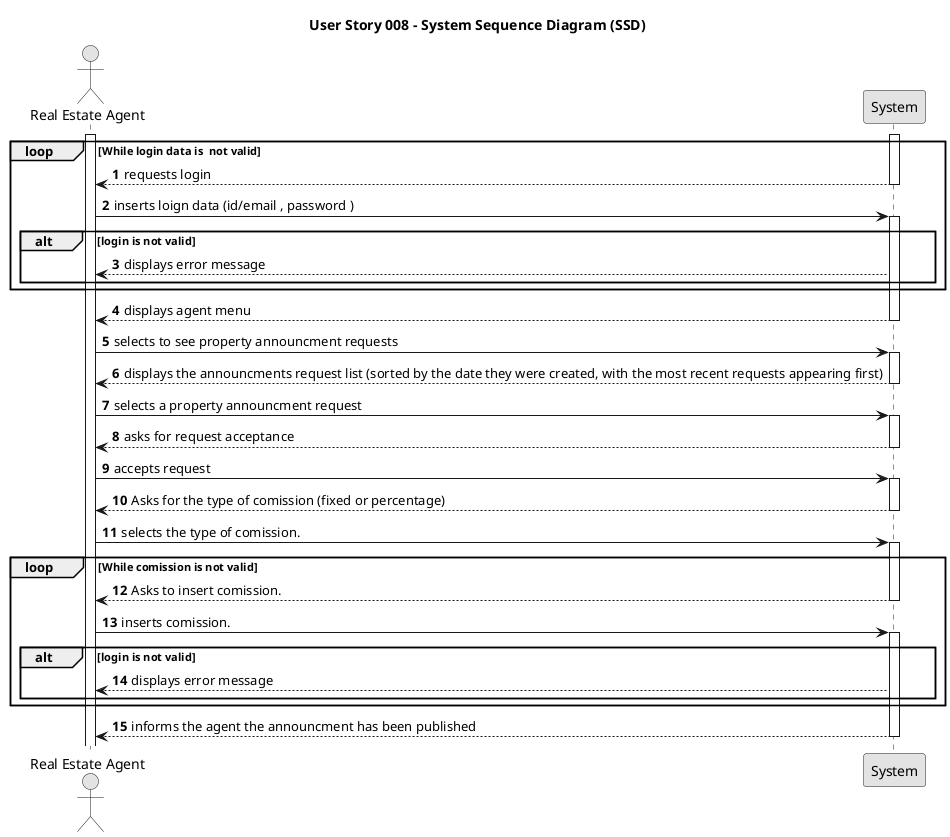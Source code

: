 @startuml
skinparam monochrome true
skinparam packageStyle rectangle
skinparam shadowing false

title User Story 008 - System Sequence Diagram (SSD)


autonumber



actor "Real Estate Agent" as Agent
participant "System" as System



activate Agent
activate System
loop While login data is  not valid

System --> Agent : requests login
deactivate System
Agent -> System : inserts loign data (id/email , password )
alt login is not valid
activate System
System --> Agent : displays error message

end
end

activate System
System --> Agent: displays agent menu
deactivate System

Agent -> System : selects to see property announcment requests


activate System
    System --> Agent: displays the announcments request list (sorted by the date they were created, with the most recent requests appearing first)
    deactivate System


    Agent -> System : selects a property announcment request

    activate System

    System--> Agent: asks for request acceptance
     deactivate System
   Agent-> System: accepts request
   activate System
  System --> Agent: Asks for the type of comission (fixed or percentage)
  deactivate System
   Agent-> System: selects the type of comission.
   activate System
   loop While comission is not valid
   System --> Agent: Asks to insert comission.
   deactivate System
    Agent -> System:  inserts comission.
    alt login is not valid
    activate System
    System --> Agent : displays error message
    end
    end




   activate System
System --> Agent : informs the agent the announcment has been published
deactivate System











@enduml